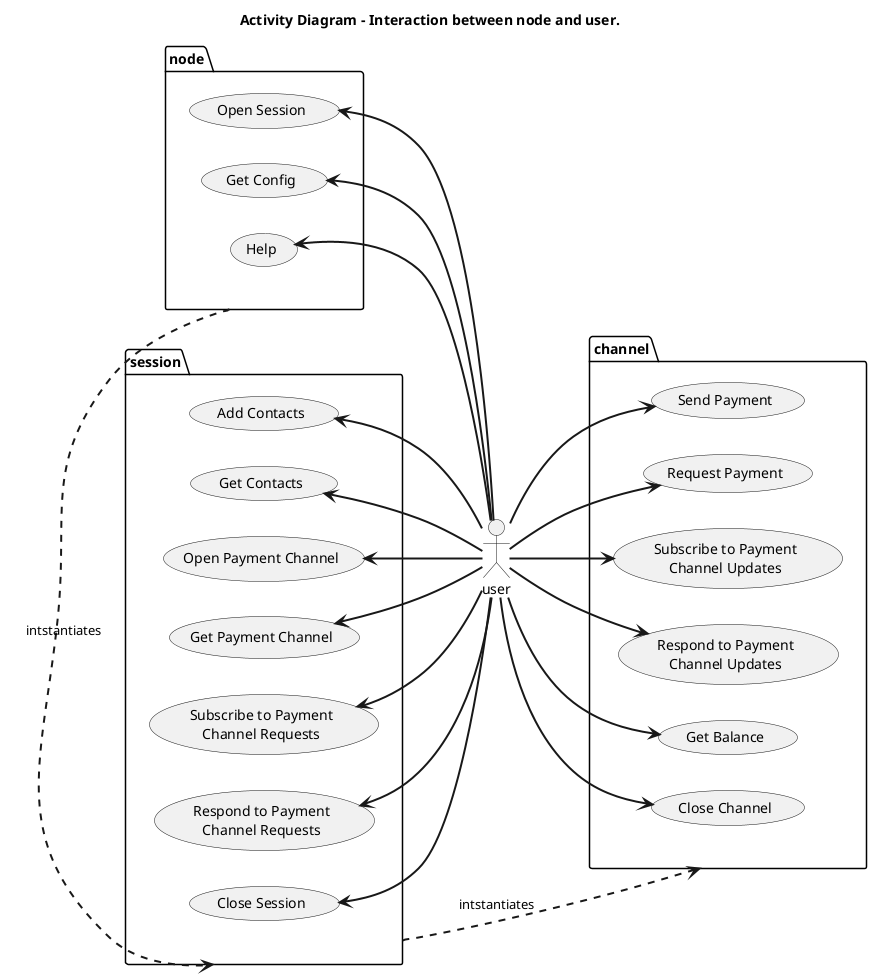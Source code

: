@startuml act_node_user
Title Activity Diagram - Interaction between node and user.

skinparam sequence {
    messageAlign center
    ArrowThickness 2
    BoxBorderColor Sienna
    BoxBackgroundColor SeaShell
    GroupBodyBackgroundColor transparent
    NoteTextAlignment center
    DefaultTextAlignment center
}

actor "user" as alice

left to right direction

package node {
    alice -up-> (Help)
    alice -up-> (Get Config)
    alice -up-> (Open Session)

}

package session {
    alice -up-> (Close Session)
    alice -up-> (Respond to Payment\nChannel Requests)
    alice -up-> (Subscribe to Payment\nChannel Requests)
    alice -up-> (Get Payment Channel)
    alice -up-> (Open Payment Channel)
    alice -up-> (Get Contacts)
    alice -up-> (Add Contacts)
}

package channel {
    alice -down-> (Send Payment)
    alice -down-> (Request Payment)
    alice -down-> (Subscribe to Payment\nChannel Updates)
    alice -down-> (Respond to Payment\nChannel Updates)
    alice -down-> (Get Balance)
    alice -down-> (Close Channel)
}

node .> session : intstantiates
session .> channel : intstantiates

@enduml
